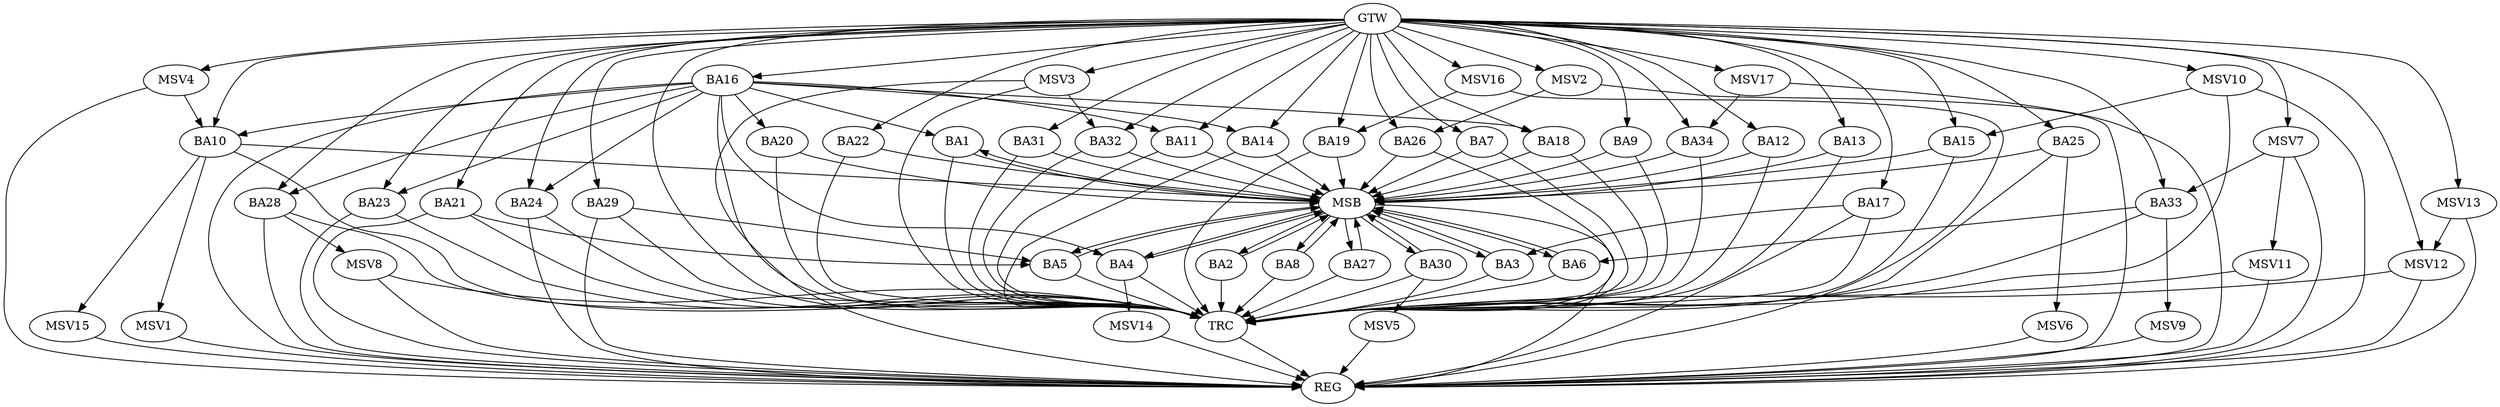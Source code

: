 strict digraph G {
  BA1 [ label="BA1" ];
  BA2 [ label="BA2" ];
  BA3 [ label="BA3" ];
  BA4 [ label="BA4" ];
  BA5 [ label="BA5" ];
  BA6 [ label="BA6" ];
  BA7 [ label="BA7" ];
  BA8 [ label="BA8" ];
  BA9 [ label="BA9" ];
  BA10 [ label="BA10" ];
  BA11 [ label="BA11" ];
  BA12 [ label="BA12" ];
  BA13 [ label="BA13" ];
  BA14 [ label="BA14" ];
  BA15 [ label="BA15" ];
  BA16 [ label="BA16" ];
  BA17 [ label="BA17" ];
  BA18 [ label="BA18" ];
  BA19 [ label="BA19" ];
  BA20 [ label="BA20" ];
  BA21 [ label="BA21" ];
  BA22 [ label="BA22" ];
  BA23 [ label="BA23" ];
  BA24 [ label="BA24" ];
  BA25 [ label="BA25" ];
  BA26 [ label="BA26" ];
  BA27 [ label="BA27" ];
  BA28 [ label="BA28" ];
  BA29 [ label="BA29" ];
  BA30 [ label="BA30" ];
  BA31 [ label="BA31" ];
  BA32 [ label="BA32" ];
  BA33 [ label="BA33" ];
  BA34 [ label="BA34" ];
  GTW [ label="GTW" ];
  REG [ label="REG" ];
  MSB [ label="MSB" ];
  TRC [ label="TRC" ];
  MSV1 [ label="MSV1" ];
  MSV2 [ label="MSV2" ];
  MSV3 [ label="MSV3" ];
  MSV4 [ label="MSV4" ];
  MSV5 [ label="MSV5" ];
  MSV6 [ label="MSV6" ];
  MSV7 [ label="MSV7" ];
  MSV8 [ label="MSV8" ];
  MSV9 [ label="MSV9" ];
  MSV10 [ label="MSV10" ];
  MSV11 [ label="MSV11" ];
  MSV12 [ label="MSV12" ];
  MSV13 [ label="MSV13" ];
  MSV14 [ label="MSV14" ];
  MSV15 [ label="MSV15" ];
  MSV16 [ label="MSV16" ];
  MSV17 [ label="MSV17" ];
  BA16 -> BA1;
  BA17 -> BA3;
  BA21 -> BA5;
  BA29 -> BA5;
  BA33 -> BA6;
  GTW -> BA7;
  GTW -> BA9;
  GTW -> BA10;
  GTW -> BA11;
  GTW -> BA12;
  GTW -> BA13;
  GTW -> BA14;
  GTW -> BA15;
  GTW -> BA16;
  GTW -> BA17;
  GTW -> BA18;
  GTW -> BA19;
  GTW -> BA21;
  GTW -> BA22;
  GTW -> BA23;
  GTW -> BA24;
  GTW -> BA25;
  GTW -> BA26;
  GTW -> BA28;
  GTW -> BA29;
  GTW -> BA31;
  GTW -> BA32;
  GTW -> BA33;
  GTW -> BA34;
  BA16 -> REG;
  BA17 -> REG;
  BA21 -> REG;
  BA23 -> REG;
  BA24 -> REG;
  BA28 -> REG;
  BA29 -> REG;
  BA1 -> MSB;
  MSB -> BA2;
  MSB -> REG;
  BA2 -> MSB;
  MSB -> BA1;
  BA3 -> MSB;
  BA4 -> MSB;
  MSB -> BA3;
  BA5 -> MSB;
  BA6 -> MSB;
  BA7 -> MSB;
  BA8 -> MSB;
  BA9 -> MSB;
  BA10 -> MSB;
  BA11 -> MSB;
  MSB -> BA5;
  BA12 -> MSB;
  BA13 -> MSB;
  BA14 -> MSB;
  BA15 -> MSB;
  BA18 -> MSB;
  BA19 -> MSB;
  BA20 -> MSB;
  MSB -> BA8;
  BA22 -> MSB;
  BA25 -> MSB;
  MSB -> BA4;
  BA26 -> MSB;
  BA27 -> MSB;
  BA30 -> MSB;
  BA31 -> MSB;
  MSB -> BA27;
  BA32 -> MSB;
  MSB -> BA6;
  BA34 -> MSB;
  MSB -> BA30;
  BA1 -> TRC;
  BA2 -> TRC;
  BA3 -> TRC;
  BA4 -> TRC;
  BA5 -> TRC;
  BA6 -> TRC;
  BA7 -> TRC;
  BA8 -> TRC;
  BA9 -> TRC;
  BA10 -> TRC;
  BA11 -> TRC;
  BA12 -> TRC;
  BA13 -> TRC;
  BA14 -> TRC;
  BA15 -> TRC;
  BA16 -> TRC;
  BA17 -> TRC;
  BA18 -> TRC;
  BA19 -> TRC;
  BA20 -> TRC;
  BA21 -> TRC;
  BA22 -> TRC;
  BA23 -> TRC;
  BA24 -> TRC;
  BA25 -> TRC;
  BA26 -> TRC;
  BA27 -> TRC;
  BA28 -> TRC;
  BA29 -> TRC;
  BA30 -> TRC;
  BA31 -> TRC;
  BA32 -> TRC;
  BA33 -> TRC;
  BA34 -> TRC;
  GTW -> TRC;
  TRC -> REG;
  BA16 -> BA24;
  BA16 -> BA18;
  BA16 -> BA4;
  BA16 -> BA20;
  BA16 -> BA28;
  BA16 -> BA10;
  BA16 -> BA11;
  BA16 -> BA23;
  BA16 -> BA14;
  BA10 -> MSV1;
  MSV1 -> REG;
  MSV2 -> BA26;
  GTW -> MSV2;
  MSV2 -> REG;
  MSV3 -> BA32;
  GTW -> MSV3;
  MSV3 -> REG;
  MSV3 -> TRC;
  MSV4 -> BA10;
  GTW -> MSV4;
  MSV4 -> REG;
  BA30 -> MSV5;
  MSV5 -> REG;
  BA25 -> MSV6;
  MSV6 -> REG;
  MSV7 -> BA33;
  GTW -> MSV7;
  MSV7 -> REG;
  BA28 -> MSV8;
  MSV8 -> REG;
  MSV8 -> TRC;
  BA33 -> MSV9;
  MSV9 -> REG;
  MSV10 -> BA15;
  GTW -> MSV10;
  MSV10 -> REG;
  MSV10 -> TRC;
  MSV7 -> MSV11;
  MSV11 -> REG;
  MSV11 -> TRC;
  GTW -> MSV12;
  MSV12 -> REG;
  MSV12 -> TRC;
  MSV13 -> MSV12;
  GTW -> MSV13;
  MSV13 -> REG;
  BA4 -> MSV14;
  MSV14 -> REG;
  BA10 -> MSV15;
  MSV15 -> REG;
  MSV16 -> BA19;
  GTW -> MSV16;
  MSV16 -> REG;
  MSV17 -> BA34;
  GTW -> MSV17;
  MSV17 -> REG;
}
